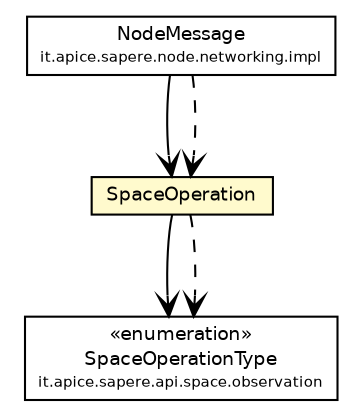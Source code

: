 #!/usr/local/bin/dot
#
# Class diagram 
# Generated by UmlGraph version 4.4 (http://www.spinellis.gr/sw/umlgraph)
#

digraph G {
	edge [fontname="Helvetica",fontsize=10,labelfontname="Helvetica",labelfontsize=10];
	node [fontname="Helvetica",fontsize=10,shape=plaintext];
	// it.apice.sapere.api.space.observation.SpaceOperationType
	c79005 [label=<<table border="0" cellborder="1" cellspacing="0" cellpadding="2" port="p" href="../../../../api/space/observation/SpaceOperationType.html">
		<tr><td><table border="0" cellspacing="0" cellpadding="1">
			<tr><td> &laquo;enumeration&raquo; </td></tr>
			<tr><td> SpaceOperationType </td></tr>
			<tr><td><font point-size="7.0"> it.apice.sapere.api.space.observation </font></td></tr>
		</table></td></tr>
		</table>>, fontname="Helvetica", fontcolor="black", fontsize=9.0];
	// it.apice.sapere.node.networking.impl.NodeMessage
	c79113 [label=<<table border="0" cellborder="1" cellspacing="0" cellpadding="2" port="p" href="../../impl/NodeMessage.html">
		<tr><td><table border="0" cellspacing="0" cellpadding="1">
			<tr><td> NodeMessage </td></tr>
			<tr><td><font point-size="7.0"> it.apice.sapere.node.networking.impl </font></td></tr>
		</table></td></tr>
		</table>>, fontname="Helvetica", fontcolor="black", fontsize=9.0];
	// it.apice.sapere.node.networking.utils.impl.SpaceOperation
	c79123 [label=<<table border="0" cellborder="1" cellspacing="0" cellpadding="2" port="p" bgcolor="lemonChiffon" href="./SpaceOperation.html">
		<tr><td><table border="0" cellspacing="0" cellpadding="1">
			<tr><td> SpaceOperation </td></tr>
		</table></td></tr>
		</table>>, fontname="Helvetica", fontcolor="black", fontsize=9.0];
	// it.apice.sapere.node.networking.impl.NodeMessage NAVASSOC it.apice.sapere.node.networking.utils.impl.SpaceOperation
	c79113:p -> c79123:p [taillabel="", label="", headlabel="", fontname="Helvetica", fontcolor="black", fontsize=10.0, color="black", arrowhead=open];
	// it.apice.sapere.node.networking.utils.impl.SpaceOperation NAVASSOC it.apice.sapere.api.space.observation.SpaceOperationType
	c79123:p -> c79005:p [taillabel="", label="", headlabel="", fontname="Helvetica", fontcolor="black", fontsize=10.0, color="black", arrowhead=open];
	// it.apice.sapere.node.networking.impl.NodeMessage DEPEND it.apice.sapere.node.networking.utils.impl.SpaceOperation
	c79113:p -> c79123:p [taillabel="", label="", headlabel="", fontname="Helvetica", fontcolor="black", fontsize=10.0, color="black", arrowhead=open, style=dashed];
	// it.apice.sapere.node.networking.utils.impl.SpaceOperation DEPEND it.apice.sapere.api.space.observation.SpaceOperationType
	c79123:p -> c79005:p [taillabel="", label="", headlabel="", fontname="Helvetica", fontcolor="black", fontsize=10.0, color="black", arrowhead=open, style=dashed];
}

